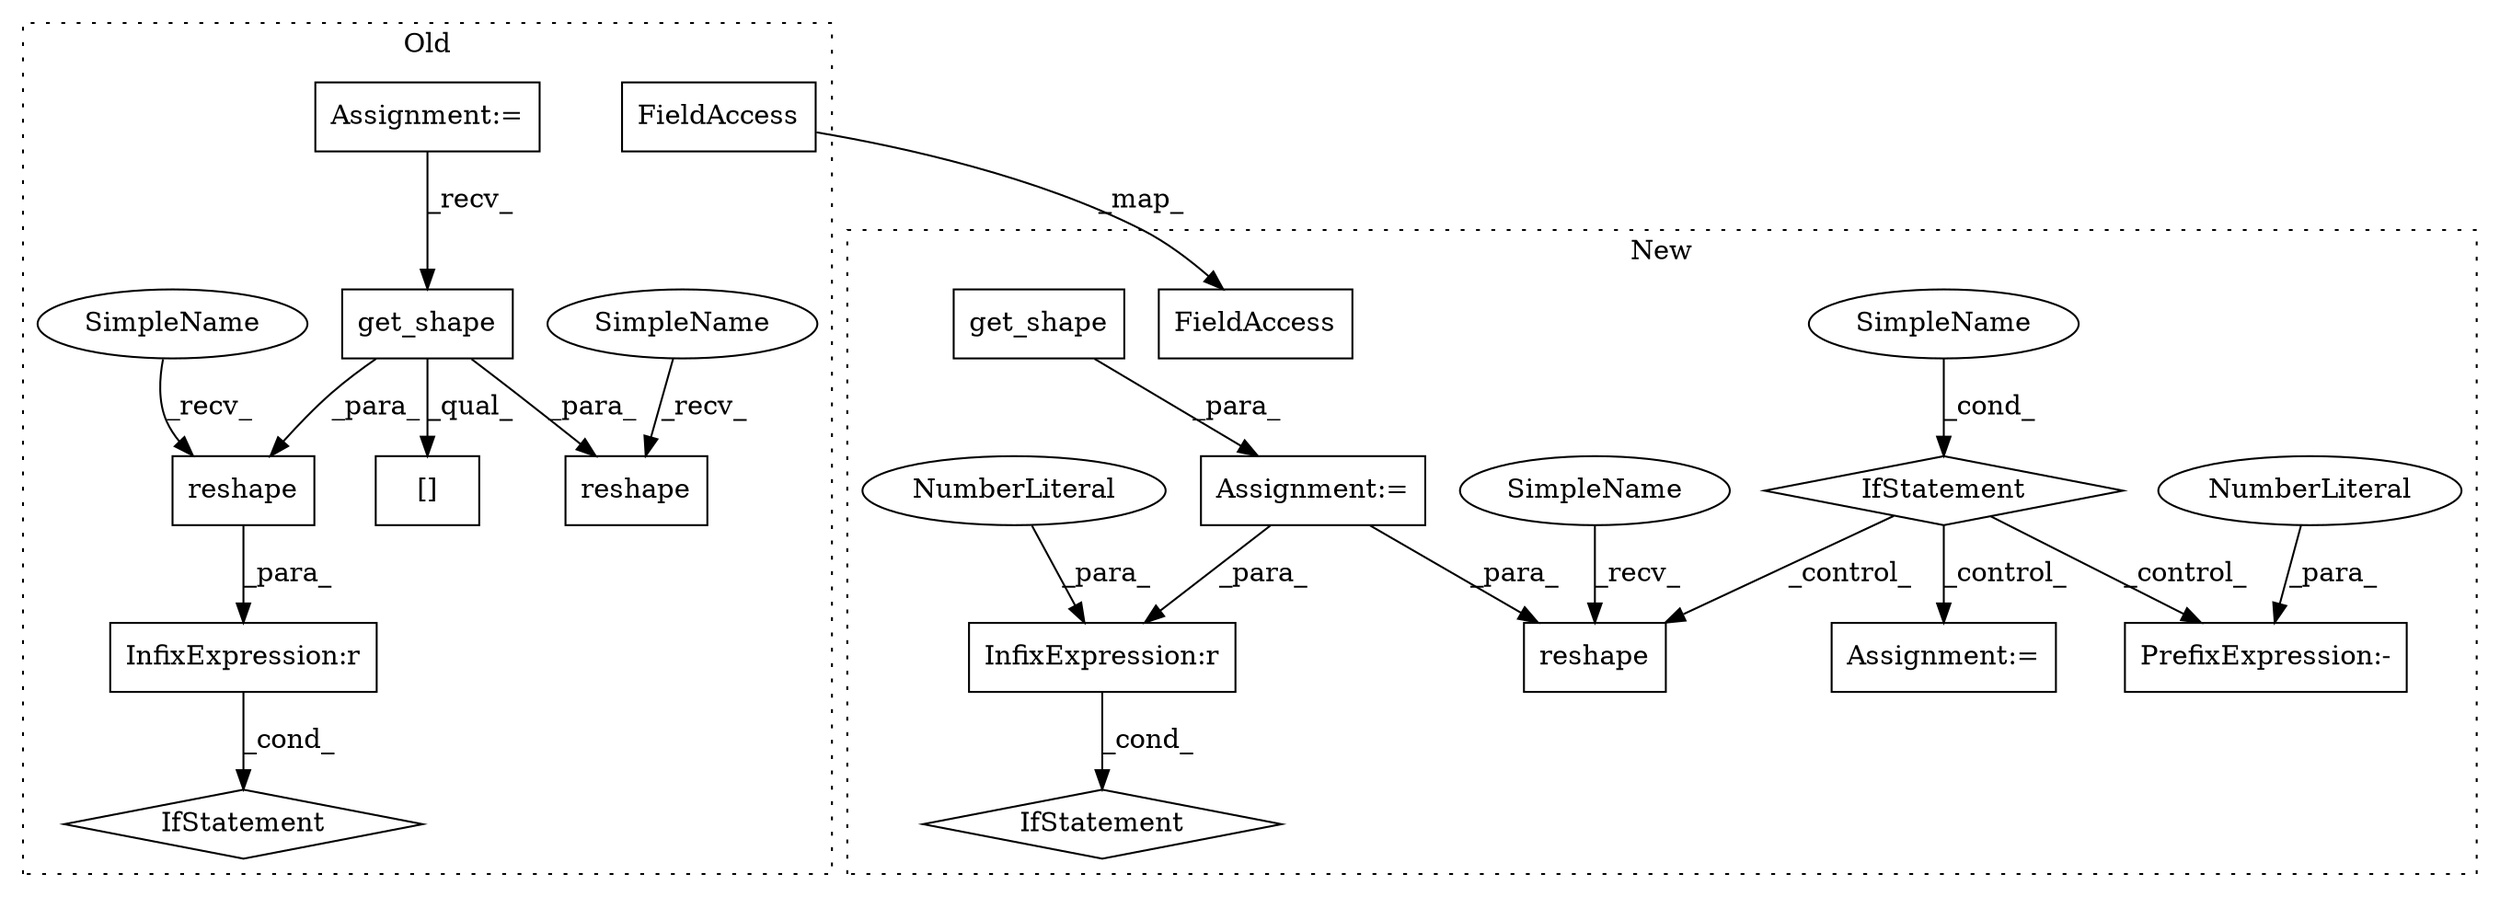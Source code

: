 digraph G {
subgraph cluster0 {
1 [label="get_shape" a="32" s="1697" l="11" shape="box"];
3 [label="reshape" a="32" s="1749,1794" l="8,1" shape="box"];
8 [label="IfStatement" a="25" s="2638" l="3" shape="diamond"];
9 [label="reshape" a="32" s="1859,1902" l="8,1" shape="box"];
11 [label="FieldAccess" a="22" s="2473" l="13" shape="box"];
14 [label="[]" a="2" s="1684,1710" l="25,1" shape="box"];
17 [label="InfixExpression:r" a="27" s="2629" l="4" shape="box"];
19 [label="Assignment:=" a="7" s="1521" l="12" shape="box"];
21 [label="SimpleName" a="42" s="1738" l="10" shape="ellipse"];
22 [label="SimpleName" a="42" s="1848" l="10" shape="ellipse"];
label = "Old";
style="dotted";
}
subgraph cluster1 {
2 [label="reshape" a="32" s="2725,2760" l="8,1" shape="box"];
4 [label="Assignment:=" a="7" s="2336" l="1" shape="box"];
5 [label="SimpleName" a="42" s="" l="" shape="ellipse"];
6 [label="PrefixExpression:-" a="38" s="2810" l="1" shape="box"];
7 [label="IfStatement" a="25" s="2526,2575" l="4,2" shape="diamond"];
10 [label="FieldAccess" a="22" s="2270" l="13" shape="box"];
12 [label="IfStatement" a="25" s="2667,2689" l="4,2" shape="diamond"];
13 [label="NumberLiteral" a="34" s="2811" l="1" shape="ellipse"];
15 [label="get_shape" a="32" s="2344" l="11" shape="box"];
16 [label="InfixExpression:r" a="27" s="2570" l="4" shape="box"];
18 [label="NumberLiteral" a="34" s="2574" l="1" shape="ellipse"];
20 [label="Assignment:=" a="7" s="2932" l="1" shape="box"];
23 [label="SimpleName" a="42" s="2714" l="10" shape="ellipse"];
label = "New";
style="dotted";
}
1 -> 14 [label="_qual_"];
1 -> 3 [label="_para_"];
1 -> 9 [label="_para_"];
4 -> 2 [label="_para_"];
4 -> 16 [label="_para_"];
5 -> 12 [label="_cond_"];
9 -> 17 [label="_para_"];
11 -> 10 [label="_map_"];
12 -> 6 [label="_control_"];
12 -> 2 [label="_control_"];
12 -> 20 [label="_control_"];
13 -> 6 [label="_para_"];
15 -> 4 [label="_para_"];
16 -> 7 [label="_cond_"];
17 -> 8 [label="_cond_"];
18 -> 16 [label="_para_"];
19 -> 1 [label="_recv_"];
21 -> 3 [label="_recv_"];
22 -> 9 [label="_recv_"];
23 -> 2 [label="_recv_"];
}